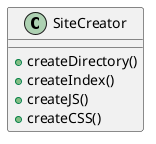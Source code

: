 @startuml


class SiteCreator{
    +createDirectory()
    +createIndex()
    +createJS()
    +createCSS()
}


@enduml